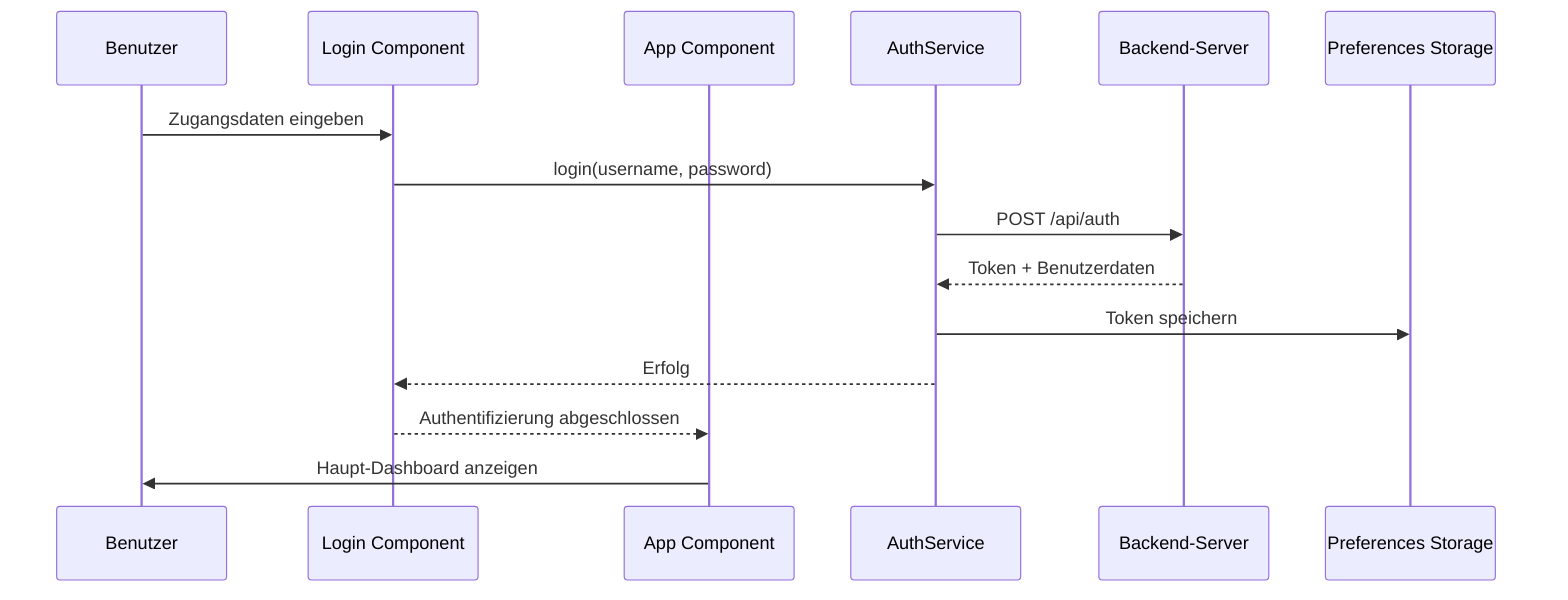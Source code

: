 sequenceDiagram
  participant Benutzer
  participant LoginComp as Login Component
  participant AppComp as App Component
  participant AuthService
  participant Backend as Backend-Server
  participant Storage as Preferences Storage

  Benutzer->>LoginComp: Zugangsdaten eingeben
  LoginComp->>AuthService: login(username, password)
  AuthService->>Backend: POST /api/auth
  Backend-->>AuthService: Token + Benutzerdaten
  AuthService->>Storage: Token speichern
  AuthService-->>LoginComp: Erfolg
  LoginComp-->>AppComp: Authentifizierung abgeschlossen
  AppComp->>Benutzer: Haupt-Dashboard anzeigen